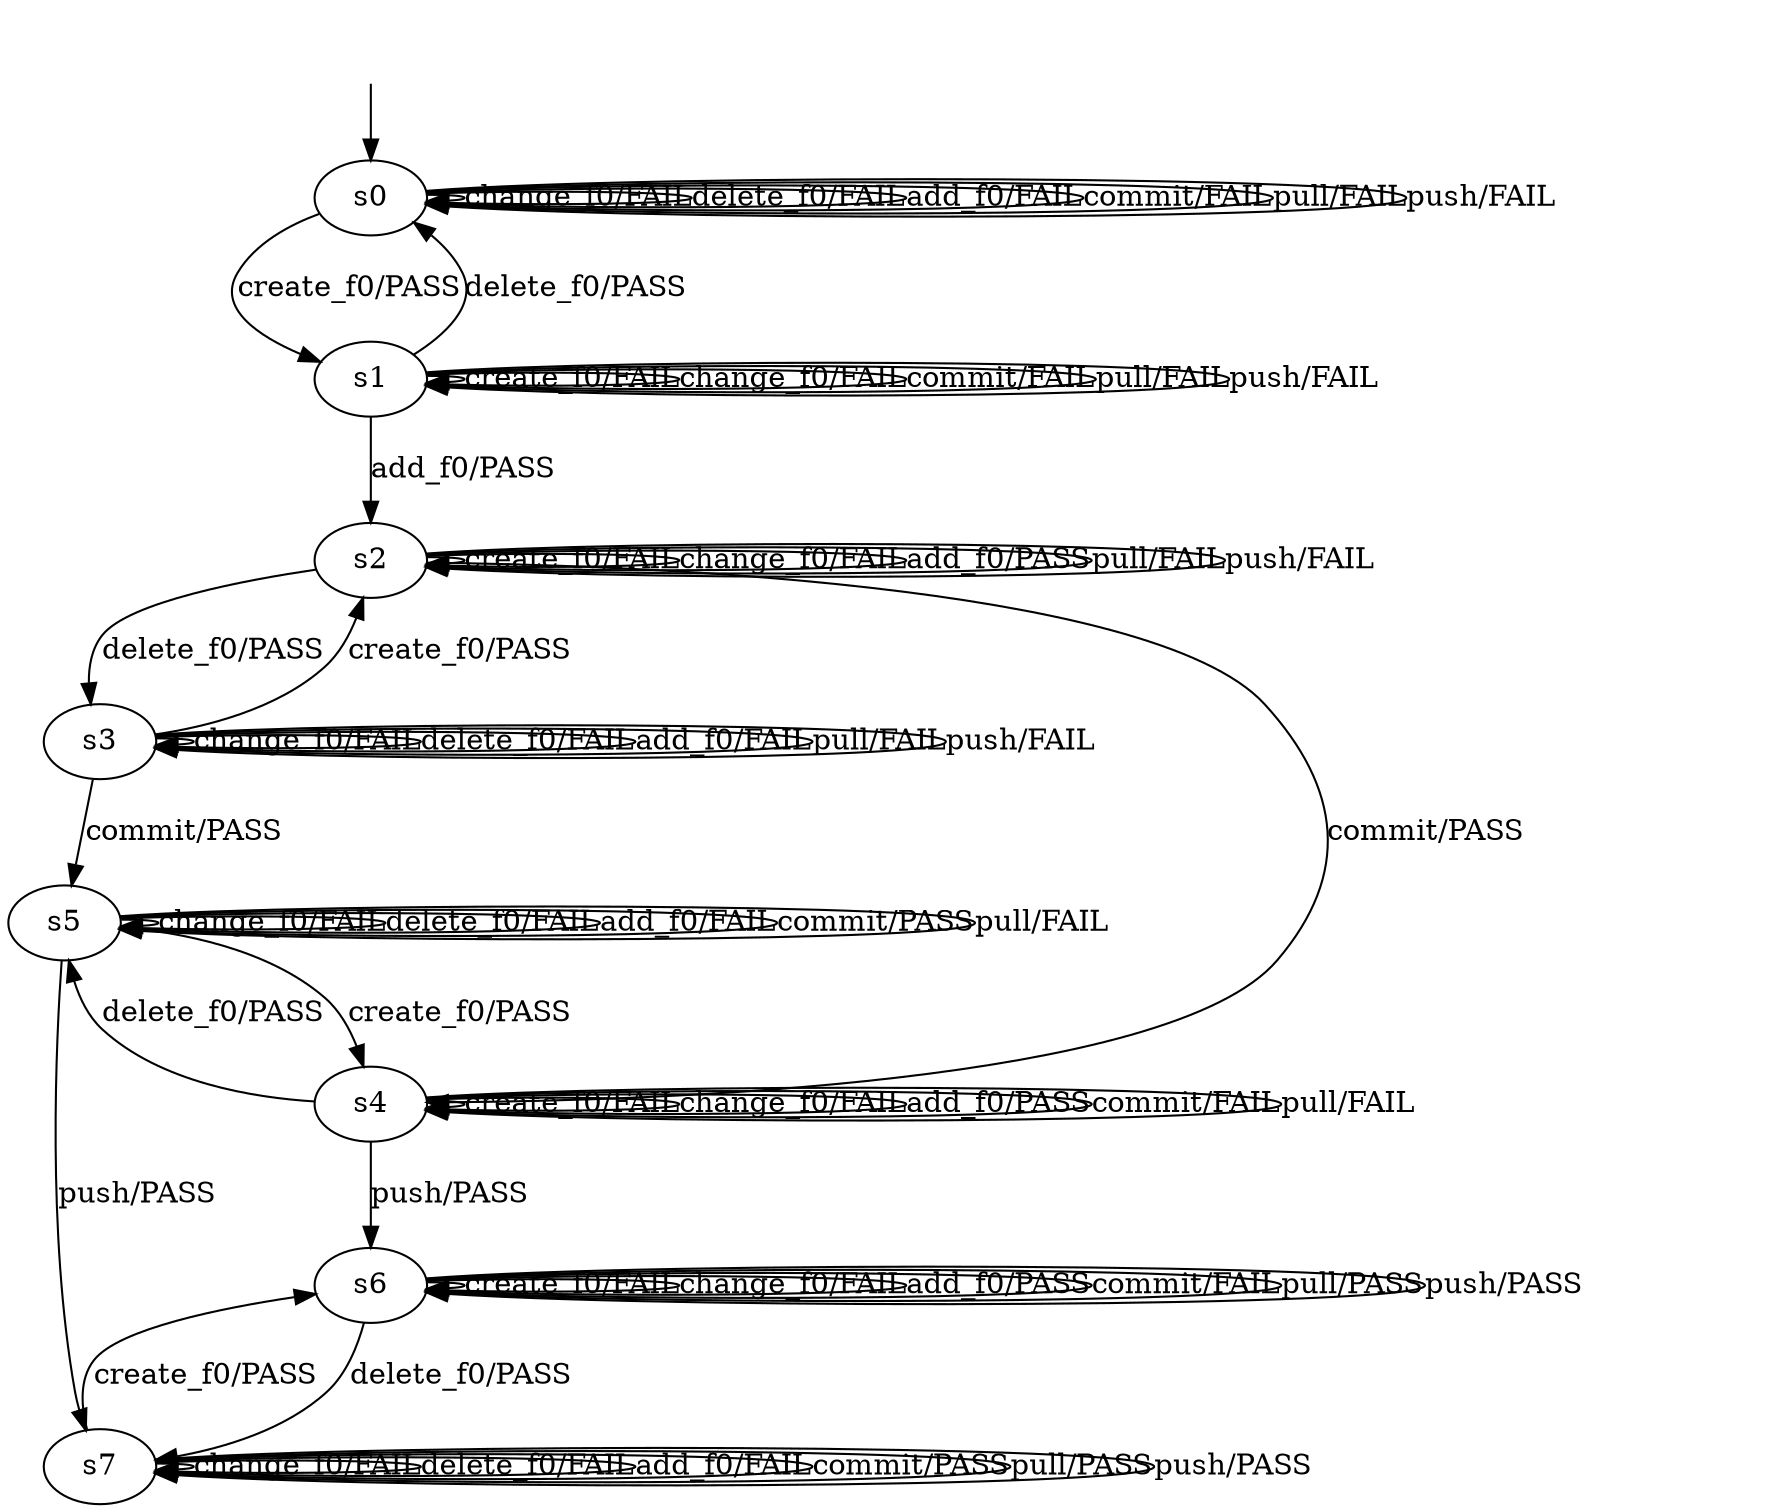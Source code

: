 digraph gitPython_empty_False_basic_with_remotes_L_star {
s0 [label="s0"];
s1 [label="s1"];
s2 [label="s2"];
s3 [label="s3"];
s4 [label="s4"];
s5 [label="s5"];
s6 [label="s6"];
s7 [label="s7"];
s0 -> s1  [label="create_f0/PASS"];
s0 -> s0  [label="change_f0/FAIL"];
s0 -> s0  [label="delete_f0/FAIL"];
s0 -> s0  [label="add_f0/FAIL"];
s0 -> s0  [label="commit/FAIL"];
s0 -> s0  [label="pull/FAIL"];
s0 -> s0  [label="push/FAIL"];
s1 -> s1  [label="create_f0/FAIL"];
s1 -> s1  [label="change_f0/FAIL"];
s1 -> s0  [label="delete_f0/PASS"];
s1 -> s2  [label="add_f0/PASS"];
s1 -> s1  [label="commit/FAIL"];
s1 -> s1  [label="pull/FAIL"];
s1 -> s1  [label="push/FAIL"];
s2 -> s2  [label="create_f0/FAIL"];
s2 -> s2  [label="change_f0/FAIL"];
s2 -> s3  [label="delete_f0/PASS"];
s2 -> s2  [label="add_f0/PASS"];
s2 -> s4  [label="commit/PASS"];
s2 -> s2  [label="pull/FAIL"];
s2 -> s2  [label="push/FAIL"];
s3 -> s2  [label="create_f0/PASS"];
s3 -> s3  [label="change_f0/FAIL"];
s3 -> s3  [label="delete_f0/FAIL"];
s3 -> s3  [label="add_f0/FAIL"];
s3 -> s5  [label="commit/PASS"];
s3 -> s3  [label="pull/FAIL"];
s3 -> s3  [label="push/FAIL"];
s4 -> s4  [label="create_f0/FAIL"];
s4 -> s4  [label="change_f0/FAIL"];
s4 -> s5  [label="delete_f0/PASS"];
s4 -> s4  [label="add_f0/PASS"];
s4 -> s4  [label="commit/FAIL"];
s4 -> s4  [label="pull/FAIL"];
s4 -> s6  [label="push/PASS"];
s5 -> s4  [label="create_f0/PASS"];
s5 -> s5  [label="change_f0/FAIL"];
s5 -> s5  [label="delete_f0/FAIL"];
s5 -> s5  [label="add_f0/FAIL"];
s5 -> s5  [label="commit/PASS"];
s5 -> s5  [label="pull/FAIL"];
s5 -> s7  [label="push/PASS"];
s6 -> s6  [label="create_f0/FAIL"];
s6 -> s6  [label="change_f0/FAIL"];
s6 -> s7  [label="delete_f0/PASS"];
s6 -> s6  [label="add_f0/PASS"];
s6 -> s6  [label="commit/FAIL"];
s6 -> s6  [label="pull/PASS"];
s6 -> s6  [label="push/PASS"];
s7 -> s6  [label="create_f0/PASS"];
s7 -> s7  [label="change_f0/FAIL"];
s7 -> s7  [label="delete_f0/FAIL"];
s7 -> s7  [label="add_f0/FAIL"];
s7 -> s7  [label="commit/PASS"];
s7 -> s7  [label="pull/PASS"];
s7 -> s7  [label="push/PASS"];
__start0 [label="", shape=none];
__start0 -> s0  [label=""];
}
